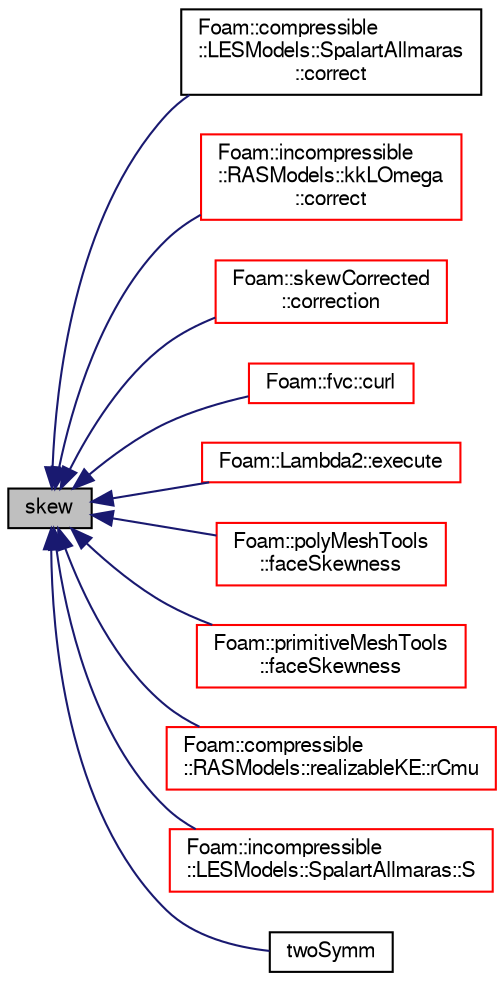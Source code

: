 digraph "skew"
{
  bgcolor="transparent";
  edge [fontname="FreeSans",fontsize="10",labelfontname="FreeSans",labelfontsize="10"];
  node [fontname="FreeSans",fontsize="10",shape=record];
  rankdir="LR";
  Node41060 [label="skew",height=0.2,width=0.4,color="black", fillcolor="grey75", style="filled", fontcolor="black"];
  Node41060 -> Node41061 [dir="back",color="midnightblue",fontsize="10",style="solid",fontname="FreeSans"];
  Node41061 [label="Foam::compressible\l::LESModels::SpalartAllmaras\l::correct",height=0.2,width=0.4,color="black",URL="$a30650.html#a4f67b3ab06ec329ec02fa14d5f15d8f2",tooltip="Correct nuTilda and related properties. "];
  Node41060 -> Node41062 [dir="back",color="midnightblue",fontsize="10",style="solid",fontname="FreeSans"];
  Node41062 [label="Foam::incompressible\l::RASModels::kkLOmega\l::correct",height=0.2,width=0.4,color="red",URL="$a31022.html#a3ae44b28050c3aa494c1d8e18cf618c1",tooltip="Solve the turbulence equations and correct the turbulence viscosity. "];
  Node41060 -> Node41064 [dir="back",color="midnightblue",fontsize="10",style="solid",fontname="FreeSans"];
  Node41064 [label="Foam::skewCorrected\l::correction",height=0.2,width=0.4,color="red",URL="$a23254.html#acc9188c066344eea3cfd4b7f114eef3e",tooltip="Return the explicit correction to the face-interpolate. "];
  Node41060 -> Node41067 [dir="back",color="midnightblue",fontsize="10",style="solid",fontname="FreeSans"];
  Node41067 [label="Foam::fvc::curl",height=0.2,width=0.4,color="red",URL="$a21134.html#a1b6f4cf0c3bce34f80a2a7bcc28f43e9"];
  Node41060 -> Node41073 [dir="back",color="midnightblue",fontsize="10",style="solid",fontname="FreeSans"];
  Node41073 [label="Foam::Lambda2::execute",height=0.2,width=0.4,color="red",URL="$a28890.html#a61af3e60b94ae3e748f6fbac1e794af7",tooltip="Execute, currently does nothing. "];
  Node41060 -> Node41075 [dir="back",color="midnightblue",fontsize="10",style="solid",fontname="FreeSans"];
  Node41075 [label="Foam::polyMeshTools\l::faceSkewness",height=0.2,width=0.4,color="red",URL="$a27414.html#a18dd96d4299c9cd56aa762e236a9af0d",tooltip="Generate skewness field. "];
  Node41060 -> Node41077 [dir="back",color="midnightblue",fontsize="10",style="solid",fontname="FreeSans"];
  Node41077 [label="Foam::primitiveMeshTools\l::faceSkewness",height=0.2,width=0.4,color="red",URL="$a27534.html#a3c5a5ea5f6eecbaf692582855583eff9",tooltip="Generate skewness field. "];
  Node41060 -> Node41108 [dir="back",color="midnightblue",fontsize="10",style="solid",fontname="FreeSans"];
  Node41108 [label="Foam::compressible\l::RASModels::realizableKE::rCmu",height=0.2,width=0.4,color="red",URL="$a30762.html#a1068a692df4f337ad061061d4c6b380d"];
  Node41060 -> Node41111 [dir="back",color="midnightblue",fontsize="10",style="solid",fontname="FreeSans"];
  Node41111 [label="Foam::incompressible\l::LESModels::SpalartAllmaras::S",height=0.2,width=0.4,color="red",URL="$a30902.html#aba5140589c6083c3697ced0bdc687aba"];
  Node41060 -> Node41118 [dir="back",color="midnightblue",fontsize="10",style="solid",fontname="FreeSans"];
  Node41118 [label="twoSymm",height=0.2,width=0.4,color="black",URL="$a21124.html#ac7483397da201c02dab8453759603a4c"];
}
